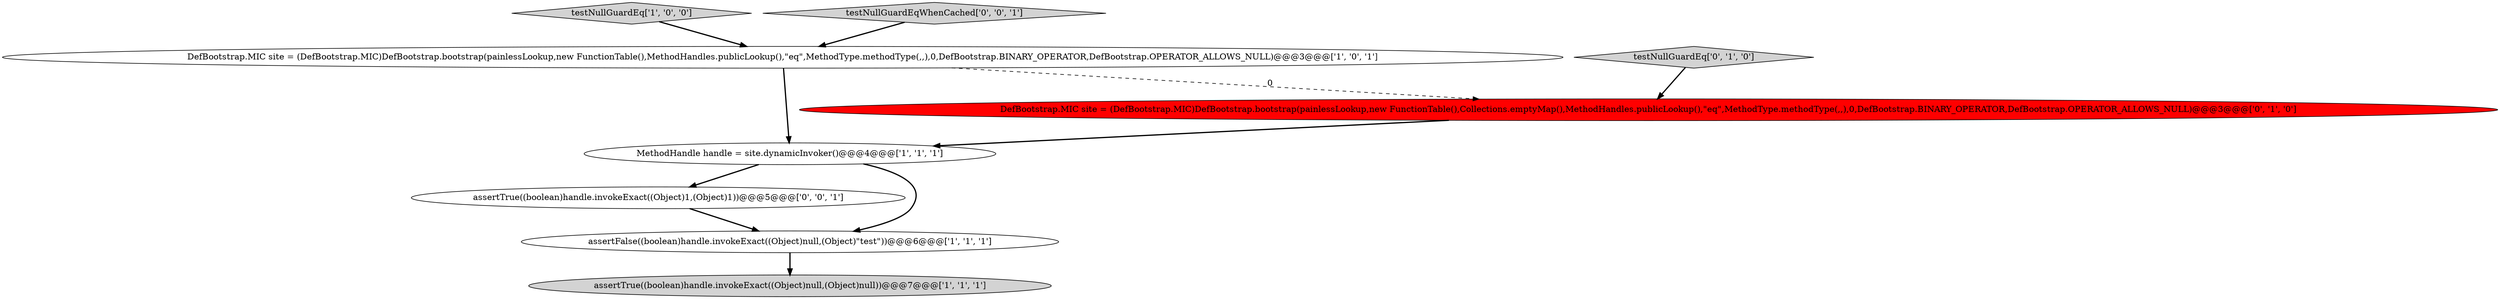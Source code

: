 digraph {
2 [style = filled, label = "testNullGuardEq['1', '0', '0']", fillcolor = lightgray, shape = diamond image = "AAA0AAABBB1BBB"];
3 [style = filled, label = "DefBootstrap.MIC site = (DefBootstrap.MIC)DefBootstrap.bootstrap(painlessLookup,new FunctionTable(),MethodHandles.publicLookup(),\"eq\",MethodType.methodType(,,),0,DefBootstrap.BINARY_OPERATOR,DefBootstrap.OPERATOR_ALLOWS_NULL)@@@3@@@['1', '0', '1']", fillcolor = white, shape = ellipse image = "AAA0AAABBB1BBB"];
1 [style = filled, label = "MethodHandle handle = site.dynamicInvoker()@@@4@@@['1', '1', '1']", fillcolor = white, shape = ellipse image = "AAA0AAABBB1BBB"];
6 [style = filled, label = "testNullGuardEq['0', '1', '0']", fillcolor = lightgray, shape = diamond image = "AAA0AAABBB2BBB"];
0 [style = filled, label = "assertTrue((boolean)handle.invokeExact((Object)null,(Object)null))@@@7@@@['1', '1', '1']", fillcolor = lightgray, shape = ellipse image = "AAA0AAABBB1BBB"];
7 [style = filled, label = "testNullGuardEqWhenCached['0', '0', '1']", fillcolor = lightgray, shape = diamond image = "AAA0AAABBB3BBB"];
8 [style = filled, label = "assertTrue((boolean)handle.invokeExact((Object)1,(Object)1))@@@5@@@['0', '0', '1']", fillcolor = white, shape = ellipse image = "AAA0AAABBB3BBB"];
5 [style = filled, label = "DefBootstrap.MIC site = (DefBootstrap.MIC)DefBootstrap.bootstrap(painlessLookup,new FunctionTable(),Collections.emptyMap(),MethodHandles.publicLookup(),\"eq\",MethodType.methodType(,,),0,DefBootstrap.BINARY_OPERATOR,DefBootstrap.OPERATOR_ALLOWS_NULL)@@@3@@@['0', '1', '0']", fillcolor = red, shape = ellipse image = "AAA1AAABBB2BBB"];
4 [style = filled, label = "assertFalse((boolean)handle.invokeExact((Object)null,(Object)\"test\"))@@@6@@@['1', '1', '1']", fillcolor = white, shape = ellipse image = "AAA0AAABBB1BBB"];
3->5 [style = dashed, label="0"];
5->1 [style = bold, label=""];
6->5 [style = bold, label=""];
1->4 [style = bold, label=""];
1->8 [style = bold, label=""];
8->4 [style = bold, label=""];
3->1 [style = bold, label=""];
7->3 [style = bold, label=""];
2->3 [style = bold, label=""];
4->0 [style = bold, label=""];
}

